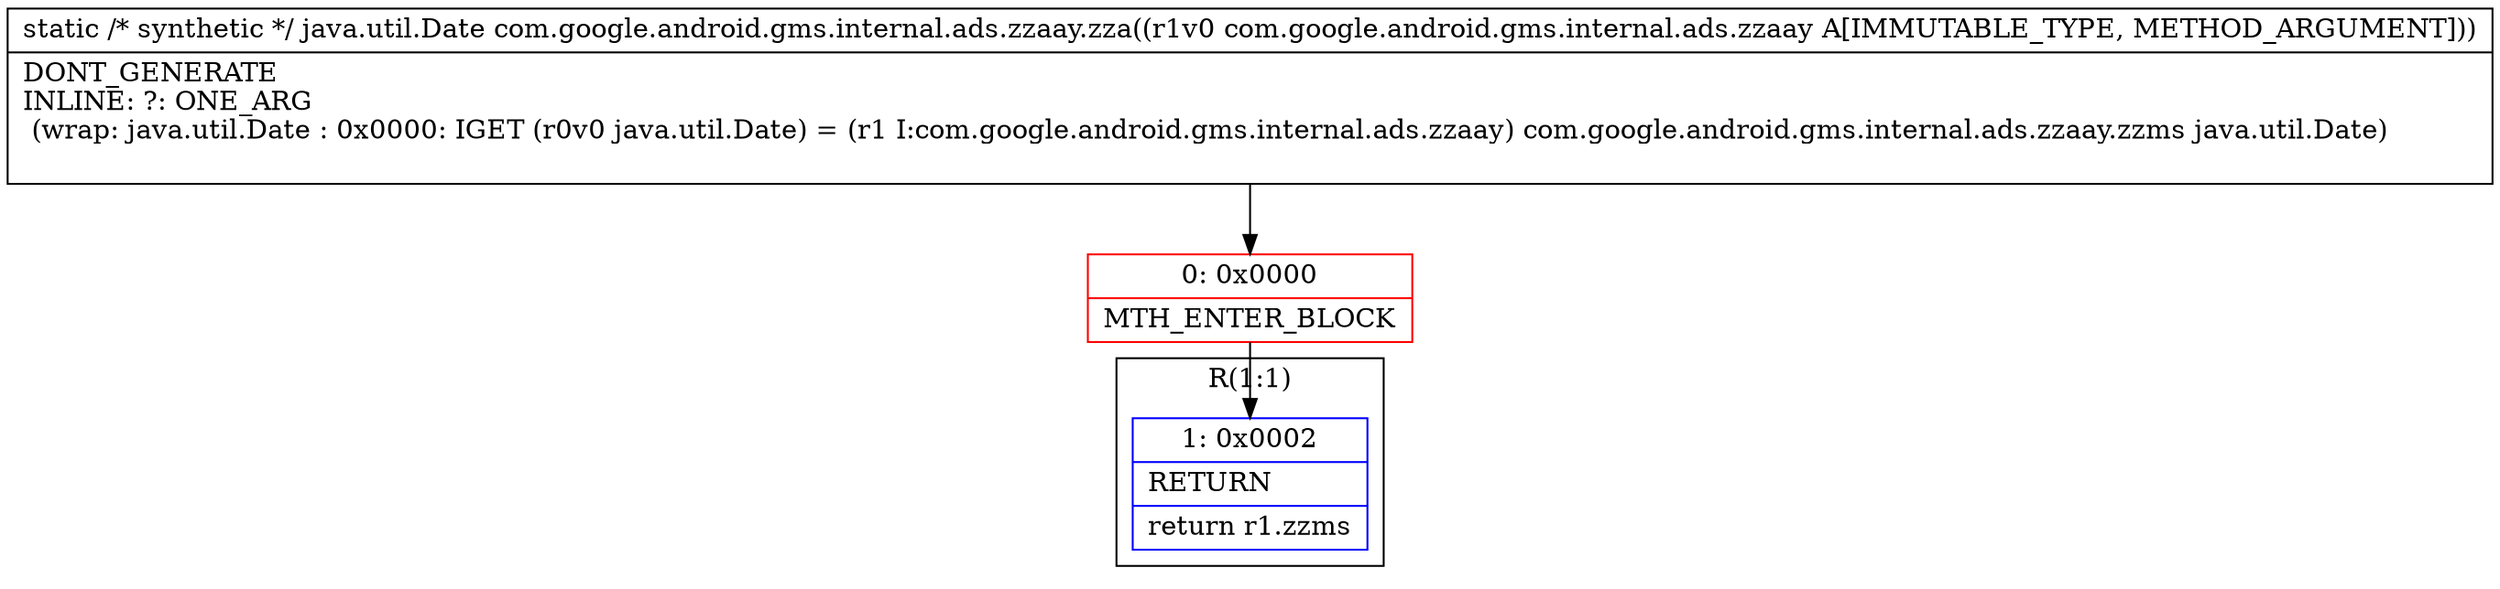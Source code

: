 digraph "CFG forcom.google.android.gms.internal.ads.zzaay.zza(Lcom\/google\/android\/gms\/internal\/ads\/zzaay;)Ljava\/util\/Date;" {
subgraph cluster_Region_1617722259 {
label = "R(1:1)";
node [shape=record,color=blue];
Node_1 [shape=record,label="{1\:\ 0x0002|RETURN\l|return r1.zzms\l}"];
}
Node_0 [shape=record,color=red,label="{0\:\ 0x0000|MTH_ENTER_BLOCK\l}"];
MethodNode[shape=record,label="{static \/* synthetic *\/ java.util.Date com.google.android.gms.internal.ads.zzaay.zza((r1v0 com.google.android.gms.internal.ads.zzaay A[IMMUTABLE_TYPE, METHOD_ARGUMENT]))  | DONT_GENERATE\lINLINE: ?: ONE_ARG  \l  (wrap: java.util.Date : 0x0000: IGET  (r0v0 java.util.Date) = (r1 I:com.google.android.gms.internal.ads.zzaay) com.google.android.gms.internal.ads.zzaay.zzms java.util.Date)\l\l}"];
MethodNode -> Node_0;
Node_0 -> Node_1;
}

